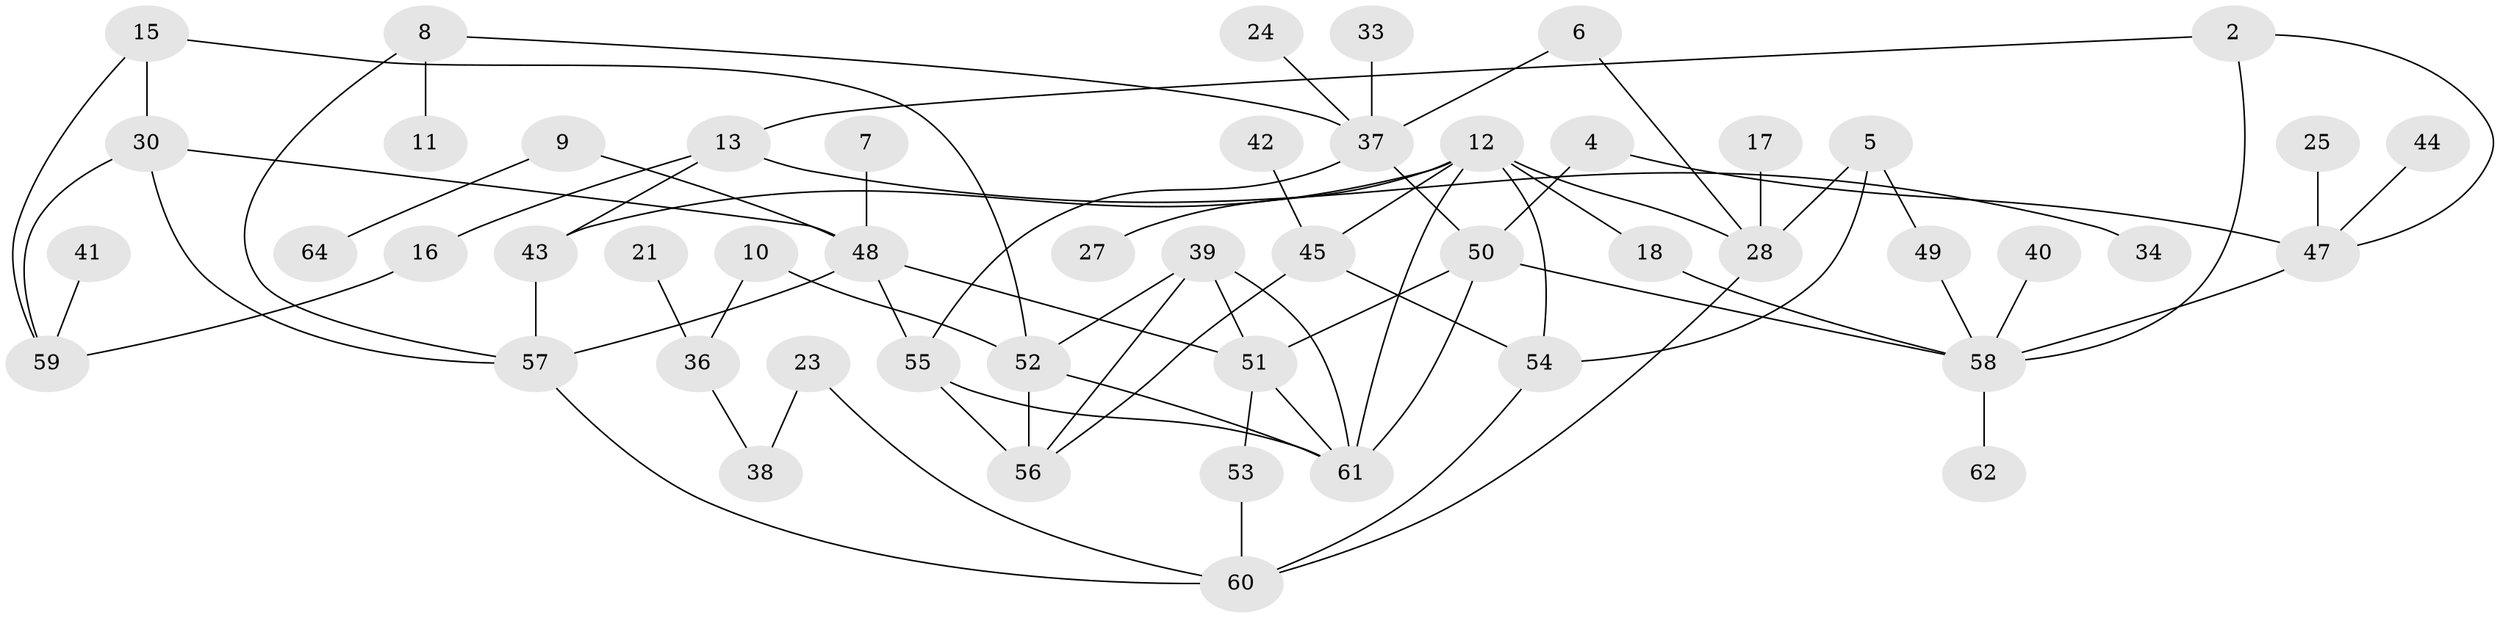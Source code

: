 // original degree distribution, {0: 0.078125, 3: 0.1796875, 2: 0.2578125, 4: 0.1171875, 1: 0.2734375, 5: 0.078125, 6: 0.015625}
// Generated by graph-tools (version 1.1) at 2025/25/03/09/25 03:25:21]
// undirected, 51 vertices, 76 edges
graph export_dot {
graph [start="1"]
  node [color=gray90,style=filled];
  2;
  4;
  5;
  6;
  7;
  8;
  9;
  10;
  11;
  12;
  13;
  15;
  16;
  17;
  18;
  21;
  23;
  24;
  25;
  27;
  28;
  30;
  33;
  34;
  36;
  37;
  38;
  39;
  40;
  41;
  42;
  43;
  44;
  45;
  47;
  48;
  49;
  50;
  51;
  52;
  53;
  54;
  55;
  56;
  57;
  58;
  59;
  60;
  61;
  62;
  64;
  2 -- 13 [weight=1.0];
  2 -- 47 [weight=1.0];
  2 -- 58 [weight=1.0];
  4 -- 47 [weight=1.0];
  4 -- 50 [weight=1.0];
  5 -- 28 [weight=1.0];
  5 -- 49 [weight=1.0];
  5 -- 54 [weight=1.0];
  6 -- 28 [weight=1.0];
  6 -- 37 [weight=1.0];
  7 -- 48 [weight=1.0];
  8 -- 11 [weight=1.0];
  8 -- 37 [weight=1.0];
  8 -- 57 [weight=1.0];
  9 -- 48 [weight=1.0];
  9 -- 64 [weight=1.0];
  10 -- 36 [weight=2.0];
  10 -- 52 [weight=1.0];
  12 -- 18 [weight=1.0];
  12 -- 27 [weight=1.0];
  12 -- 28 [weight=1.0];
  12 -- 43 [weight=1.0];
  12 -- 45 [weight=1.0];
  12 -- 54 [weight=1.0];
  12 -- 61 [weight=1.0];
  13 -- 16 [weight=1.0];
  13 -- 34 [weight=1.0];
  13 -- 43 [weight=1.0];
  15 -- 30 [weight=1.0];
  15 -- 52 [weight=1.0];
  15 -- 59 [weight=1.0];
  16 -- 59 [weight=1.0];
  17 -- 28 [weight=1.0];
  18 -- 58 [weight=1.0];
  21 -- 36 [weight=1.0];
  23 -- 38 [weight=1.0];
  23 -- 60 [weight=1.0];
  24 -- 37 [weight=1.0];
  25 -- 47 [weight=1.0];
  28 -- 60 [weight=1.0];
  30 -- 48 [weight=1.0];
  30 -- 57 [weight=1.0];
  30 -- 59 [weight=1.0];
  33 -- 37 [weight=2.0];
  36 -- 38 [weight=1.0];
  37 -- 50 [weight=2.0];
  37 -- 55 [weight=1.0];
  39 -- 51 [weight=1.0];
  39 -- 52 [weight=1.0];
  39 -- 56 [weight=1.0];
  39 -- 61 [weight=1.0];
  40 -- 58 [weight=1.0];
  41 -- 59 [weight=1.0];
  42 -- 45 [weight=1.0];
  43 -- 57 [weight=1.0];
  44 -- 47 [weight=1.0];
  45 -- 54 [weight=2.0];
  45 -- 56 [weight=1.0];
  47 -- 58 [weight=1.0];
  48 -- 51 [weight=1.0];
  48 -- 55 [weight=1.0];
  48 -- 57 [weight=1.0];
  49 -- 58 [weight=1.0];
  50 -- 51 [weight=1.0];
  50 -- 58 [weight=1.0];
  50 -- 61 [weight=2.0];
  51 -- 53 [weight=1.0];
  51 -- 61 [weight=1.0];
  52 -- 56 [weight=1.0];
  52 -- 61 [weight=1.0];
  53 -- 60 [weight=1.0];
  54 -- 60 [weight=1.0];
  55 -- 56 [weight=2.0];
  55 -- 61 [weight=1.0];
  57 -- 60 [weight=1.0];
  58 -- 62 [weight=1.0];
}
